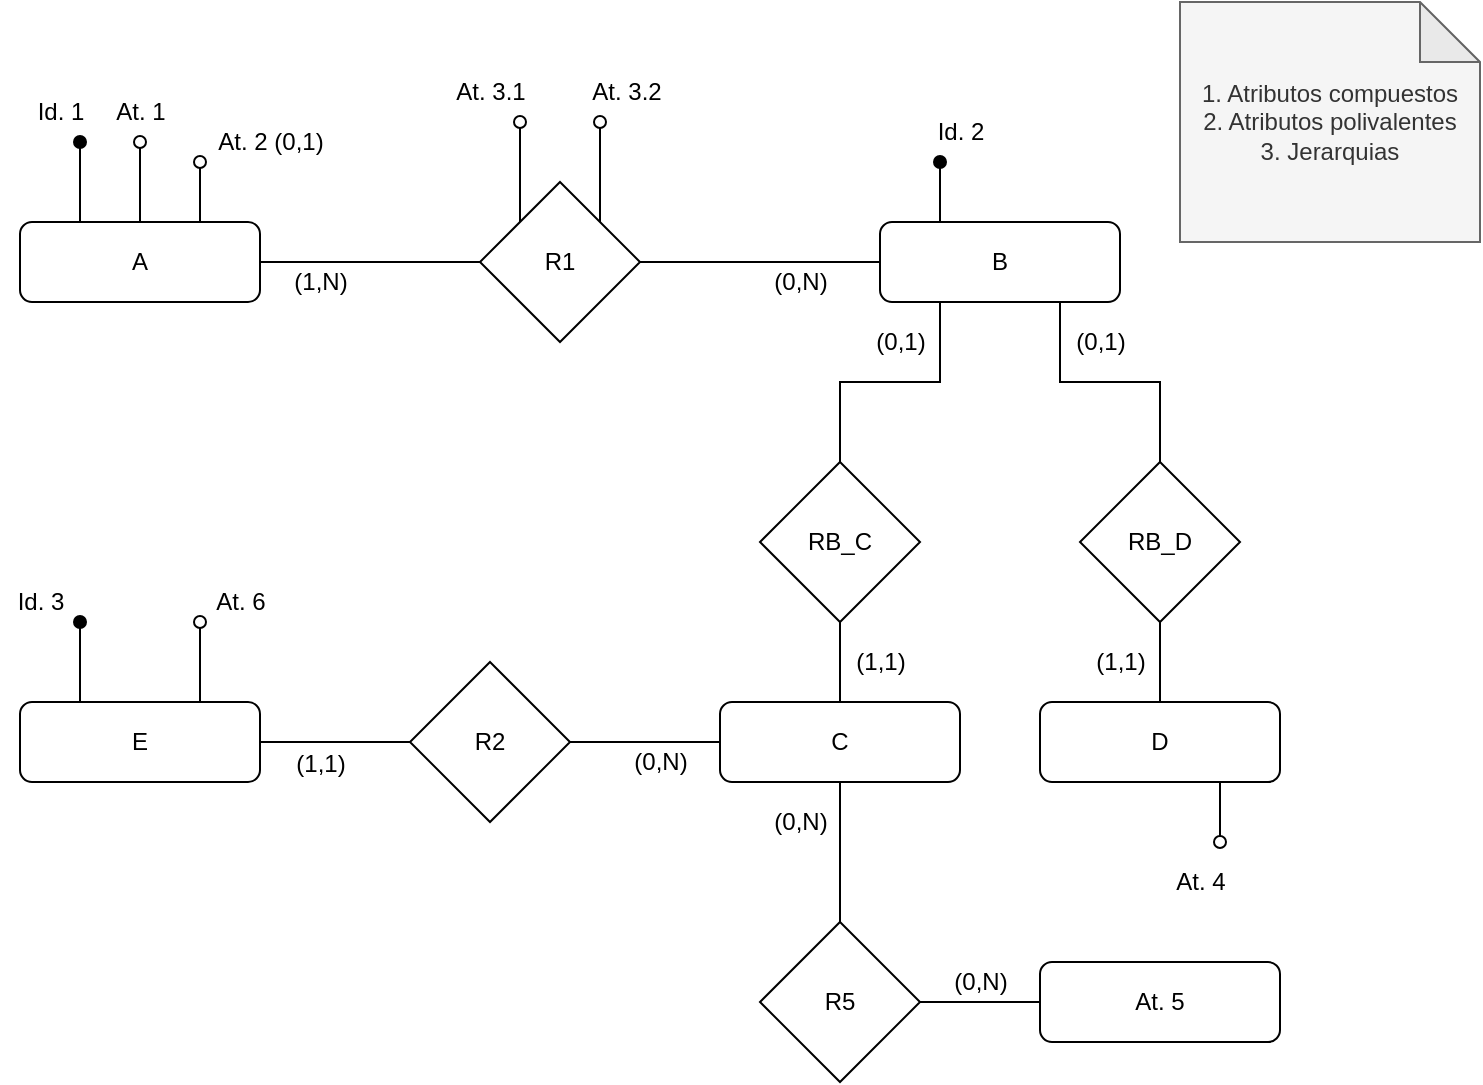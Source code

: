 <mxfile version="18.0.2" type="github">
  <diagram id="bVgxcgSzN12lAaXutD2x" name="Page-1">
    <mxGraphModel dx="868" dy="527" grid="1" gridSize="10" guides="1" tooltips="1" connect="1" arrows="1" fold="1" page="1" pageScale="1" pageWidth="827" pageHeight="1169" math="0" shadow="0">
      <root>
        <mxCell id="0" />
        <mxCell id="1" parent="0" />
        <mxCell id="70KStr6-RKdc_VIohagW-2" style="edgeStyle=orthogonalEdgeStyle;rounded=0;orthogonalLoop=1;jettySize=auto;html=1;exitX=0.25;exitY=0;exitDx=0;exitDy=0;endArrow=oval;endFill=1;" edge="1" parent="1" source="70KStr6-RKdc_VIohagW-1">
          <mxGeometry relative="1" as="geometry">
            <mxPoint x="110" y="80" as="targetPoint" />
          </mxGeometry>
        </mxCell>
        <mxCell id="70KStr6-RKdc_VIohagW-4" style="edgeStyle=orthogonalEdgeStyle;rounded=0;orthogonalLoop=1;jettySize=auto;html=1;exitX=0.5;exitY=0;exitDx=0;exitDy=0;endArrow=oval;endFill=0;" edge="1" parent="1" source="70KStr6-RKdc_VIohagW-1">
          <mxGeometry relative="1" as="geometry">
            <mxPoint x="140" y="80" as="targetPoint" />
          </mxGeometry>
        </mxCell>
        <mxCell id="70KStr6-RKdc_VIohagW-6" style="edgeStyle=orthogonalEdgeStyle;rounded=0;orthogonalLoop=1;jettySize=auto;html=1;exitX=0.75;exitY=0;exitDx=0;exitDy=0;endArrow=oval;endFill=0;" edge="1" parent="1" source="70KStr6-RKdc_VIohagW-1">
          <mxGeometry relative="1" as="geometry">
            <mxPoint x="170" y="90" as="targetPoint" />
          </mxGeometry>
        </mxCell>
        <mxCell id="70KStr6-RKdc_VIohagW-9" style="edgeStyle=orthogonalEdgeStyle;rounded=0;orthogonalLoop=1;jettySize=auto;html=1;exitX=1;exitY=0.5;exitDx=0;exitDy=0;entryX=0;entryY=0.5;entryDx=0;entryDy=0;endArrow=none;endFill=0;" edge="1" parent="1" source="70KStr6-RKdc_VIohagW-1" target="70KStr6-RKdc_VIohagW-8">
          <mxGeometry relative="1" as="geometry" />
        </mxCell>
        <mxCell id="70KStr6-RKdc_VIohagW-1" value="A" style="rounded=1;whiteSpace=wrap;html=1;" vertex="1" parent="1">
          <mxGeometry x="80" y="120" width="120" height="40" as="geometry" />
        </mxCell>
        <mxCell id="70KStr6-RKdc_VIohagW-3" value="Id. 1" style="text;html=1;align=center;verticalAlign=middle;resizable=0;points=[];autosize=1;strokeColor=none;fillColor=none;" vertex="1" parent="1">
          <mxGeometry x="80" y="55" width="40" height="20" as="geometry" />
        </mxCell>
        <mxCell id="70KStr6-RKdc_VIohagW-5" value="At. 1" style="text;html=1;align=center;verticalAlign=middle;resizable=0;points=[];autosize=1;strokeColor=none;fillColor=none;" vertex="1" parent="1">
          <mxGeometry x="120" y="55" width="40" height="20" as="geometry" />
        </mxCell>
        <mxCell id="70KStr6-RKdc_VIohagW-7" value="At. 2 (0,1)" style="text;html=1;align=center;verticalAlign=middle;resizable=0;points=[];autosize=1;strokeColor=none;fillColor=none;" vertex="1" parent="1">
          <mxGeometry x="170" y="70" width="70" height="20" as="geometry" />
        </mxCell>
        <mxCell id="70KStr6-RKdc_VIohagW-10" style="edgeStyle=orthogonalEdgeStyle;rounded=0;orthogonalLoop=1;jettySize=auto;html=1;exitX=0;exitY=0;exitDx=0;exitDy=0;endArrow=oval;endFill=0;" edge="1" parent="1" source="70KStr6-RKdc_VIohagW-8">
          <mxGeometry relative="1" as="geometry">
            <mxPoint x="330" y="70" as="targetPoint" />
          </mxGeometry>
        </mxCell>
        <mxCell id="70KStr6-RKdc_VIohagW-12" style="edgeStyle=orthogonalEdgeStyle;rounded=0;orthogonalLoop=1;jettySize=auto;html=1;exitX=1;exitY=0;exitDx=0;exitDy=0;endArrow=oval;endFill=0;" edge="1" parent="1" source="70KStr6-RKdc_VIohagW-8">
          <mxGeometry relative="1" as="geometry">
            <mxPoint x="370" y="70" as="targetPoint" />
          </mxGeometry>
        </mxCell>
        <mxCell id="70KStr6-RKdc_VIohagW-15" style="edgeStyle=orthogonalEdgeStyle;rounded=0;orthogonalLoop=1;jettySize=auto;html=1;exitX=1;exitY=0.5;exitDx=0;exitDy=0;entryX=0;entryY=0.5;entryDx=0;entryDy=0;endArrow=none;endFill=0;" edge="1" parent="1" source="70KStr6-RKdc_VIohagW-8" target="70KStr6-RKdc_VIohagW-14">
          <mxGeometry relative="1" as="geometry" />
        </mxCell>
        <mxCell id="70KStr6-RKdc_VIohagW-8" value="R1" style="rhombus;whiteSpace=wrap;html=1;" vertex="1" parent="1">
          <mxGeometry x="310" y="100" width="80" height="80" as="geometry" />
        </mxCell>
        <mxCell id="70KStr6-RKdc_VIohagW-11" value="At. 3.1" style="text;html=1;align=center;verticalAlign=middle;resizable=0;points=[];autosize=1;strokeColor=none;fillColor=none;" vertex="1" parent="1">
          <mxGeometry x="290" y="45" width="50" height="20" as="geometry" />
        </mxCell>
        <mxCell id="70KStr6-RKdc_VIohagW-13" value="At. 3.2" style="text;html=1;align=center;verticalAlign=middle;resizable=0;points=[];autosize=1;strokeColor=none;fillColor=none;" vertex="1" parent="1">
          <mxGeometry x="358" y="45" width="50" height="20" as="geometry" />
        </mxCell>
        <mxCell id="70KStr6-RKdc_VIohagW-18" style="edgeStyle=orthogonalEdgeStyle;rounded=0;orthogonalLoop=1;jettySize=auto;html=1;exitX=0.25;exitY=0;exitDx=0;exitDy=0;endArrow=oval;endFill=1;" edge="1" parent="1" source="70KStr6-RKdc_VIohagW-14">
          <mxGeometry relative="1" as="geometry">
            <mxPoint x="540" y="90" as="targetPoint" />
          </mxGeometry>
        </mxCell>
        <mxCell id="70KStr6-RKdc_VIohagW-23" style="edgeStyle=orthogonalEdgeStyle;rounded=0;orthogonalLoop=1;jettySize=auto;html=1;exitX=0.25;exitY=1;exitDx=0;exitDy=0;entryX=0.5;entryY=0;entryDx=0;entryDy=0;endArrow=none;endFill=0;" edge="1" parent="1" source="70KStr6-RKdc_VIohagW-14" target="70KStr6-RKdc_VIohagW-22">
          <mxGeometry relative="1" as="geometry" />
        </mxCell>
        <mxCell id="70KStr6-RKdc_VIohagW-26" style="edgeStyle=orthogonalEdgeStyle;rounded=0;orthogonalLoop=1;jettySize=auto;html=1;exitX=0.75;exitY=1;exitDx=0;exitDy=0;entryX=0.5;entryY=0;entryDx=0;entryDy=0;endArrow=none;endFill=0;" edge="1" parent="1" source="70KStr6-RKdc_VIohagW-14" target="70KStr6-RKdc_VIohagW-25">
          <mxGeometry relative="1" as="geometry" />
        </mxCell>
        <mxCell id="70KStr6-RKdc_VIohagW-14" value="B" style="rounded=1;whiteSpace=wrap;html=1;" vertex="1" parent="1">
          <mxGeometry x="510" y="120" width="120" height="40" as="geometry" />
        </mxCell>
        <mxCell id="70KStr6-RKdc_VIohagW-16" value="(1,N)" style="text;html=1;align=center;verticalAlign=middle;resizable=0;points=[];autosize=1;strokeColor=none;fillColor=none;" vertex="1" parent="1">
          <mxGeometry x="210" y="140" width="40" height="20" as="geometry" />
        </mxCell>
        <mxCell id="70KStr6-RKdc_VIohagW-17" value="(0,N)" style="text;html=1;align=center;verticalAlign=middle;resizable=0;points=[];autosize=1;strokeColor=none;fillColor=none;" vertex="1" parent="1">
          <mxGeometry x="450" y="140" width="40" height="20" as="geometry" />
        </mxCell>
        <mxCell id="70KStr6-RKdc_VIohagW-19" value="Id. 2" style="text;html=1;align=center;verticalAlign=middle;resizable=0;points=[];autosize=1;strokeColor=none;fillColor=none;" vertex="1" parent="1">
          <mxGeometry x="530" y="65" width="40" height="20" as="geometry" />
        </mxCell>
        <mxCell id="70KStr6-RKdc_VIohagW-33" style="edgeStyle=orthogonalEdgeStyle;rounded=0;orthogonalLoop=1;jettySize=auto;html=1;exitX=0.5;exitY=1;exitDx=0;exitDy=0;entryX=0.5;entryY=0;entryDx=0;entryDy=0;endArrow=none;endFill=0;" edge="1" parent="1" source="70KStr6-RKdc_VIohagW-20" target="70KStr6-RKdc_VIohagW-32">
          <mxGeometry relative="1" as="geometry" />
        </mxCell>
        <mxCell id="70KStr6-RKdc_VIohagW-20" value="C" style="rounded=1;whiteSpace=wrap;html=1;" vertex="1" parent="1">
          <mxGeometry x="430" y="360" width="120" height="40" as="geometry" />
        </mxCell>
        <mxCell id="70KStr6-RKdc_VIohagW-29" style="edgeStyle=orthogonalEdgeStyle;rounded=0;orthogonalLoop=1;jettySize=auto;html=1;exitX=0.75;exitY=1;exitDx=0;exitDy=0;endArrow=oval;endFill=0;" edge="1" parent="1" source="70KStr6-RKdc_VIohagW-21">
          <mxGeometry relative="1" as="geometry">
            <mxPoint x="680" y="430" as="targetPoint" />
          </mxGeometry>
        </mxCell>
        <mxCell id="70KStr6-RKdc_VIohagW-21" value="D" style="rounded=1;whiteSpace=wrap;html=1;" vertex="1" parent="1">
          <mxGeometry x="590" y="360" width="120" height="40" as="geometry" />
        </mxCell>
        <mxCell id="70KStr6-RKdc_VIohagW-24" style="edgeStyle=orthogonalEdgeStyle;rounded=0;orthogonalLoop=1;jettySize=auto;html=1;exitX=0.5;exitY=1;exitDx=0;exitDy=0;entryX=0.5;entryY=0;entryDx=0;entryDy=0;endArrow=none;endFill=0;" edge="1" parent="1" source="70KStr6-RKdc_VIohagW-22" target="70KStr6-RKdc_VIohagW-20">
          <mxGeometry relative="1" as="geometry" />
        </mxCell>
        <mxCell id="70KStr6-RKdc_VIohagW-22" value="RB_C" style="rhombus;whiteSpace=wrap;html=1;" vertex="1" parent="1">
          <mxGeometry x="450" y="240" width="80" height="80" as="geometry" />
        </mxCell>
        <mxCell id="70KStr6-RKdc_VIohagW-27" style="edgeStyle=orthogonalEdgeStyle;rounded=0;orthogonalLoop=1;jettySize=auto;html=1;exitX=0.5;exitY=1;exitDx=0;exitDy=0;entryX=0.5;entryY=0;entryDx=0;entryDy=0;endArrow=none;endFill=0;" edge="1" parent="1" source="70KStr6-RKdc_VIohagW-25" target="70KStr6-RKdc_VIohagW-21">
          <mxGeometry relative="1" as="geometry" />
        </mxCell>
        <mxCell id="70KStr6-RKdc_VIohagW-25" value="RB_D" style="rhombus;whiteSpace=wrap;html=1;" vertex="1" parent="1">
          <mxGeometry x="610" y="240" width="80" height="80" as="geometry" />
        </mxCell>
        <mxCell id="70KStr6-RKdc_VIohagW-31" value="At. 4" style="text;html=1;align=center;verticalAlign=middle;resizable=0;points=[];autosize=1;strokeColor=none;fillColor=none;" vertex="1" parent="1">
          <mxGeometry x="650" y="440" width="40" height="20" as="geometry" />
        </mxCell>
        <mxCell id="70KStr6-RKdc_VIohagW-35" style="edgeStyle=orthogonalEdgeStyle;rounded=0;orthogonalLoop=1;jettySize=auto;html=1;exitX=1;exitY=0.5;exitDx=0;exitDy=0;entryX=0;entryY=0.5;entryDx=0;entryDy=0;endArrow=none;endFill=0;" edge="1" parent="1" source="70KStr6-RKdc_VIohagW-32" target="70KStr6-RKdc_VIohagW-34">
          <mxGeometry relative="1" as="geometry" />
        </mxCell>
        <mxCell id="70KStr6-RKdc_VIohagW-32" value="R5" style="rhombus;whiteSpace=wrap;html=1;" vertex="1" parent="1">
          <mxGeometry x="450" y="470" width="80" height="80" as="geometry" />
        </mxCell>
        <mxCell id="70KStr6-RKdc_VIohagW-34" value="At. 5" style="rounded=1;whiteSpace=wrap;html=1;" vertex="1" parent="1">
          <mxGeometry x="590" y="490" width="120" height="40" as="geometry" />
        </mxCell>
        <mxCell id="70KStr6-RKdc_VIohagW-36" value="(0,N)" style="text;html=1;align=center;verticalAlign=middle;resizable=0;points=[];autosize=1;strokeColor=none;fillColor=none;" vertex="1" parent="1">
          <mxGeometry x="450" y="410" width="40" height="20" as="geometry" />
        </mxCell>
        <mxCell id="70KStr6-RKdc_VIohagW-38" value="(0,N)" style="text;html=1;align=center;verticalAlign=middle;resizable=0;points=[];autosize=1;strokeColor=none;fillColor=none;" vertex="1" parent="1">
          <mxGeometry x="540" y="490" width="40" height="20" as="geometry" />
        </mxCell>
        <mxCell id="70KStr6-RKdc_VIohagW-40" style="edgeStyle=orthogonalEdgeStyle;rounded=0;orthogonalLoop=1;jettySize=auto;html=1;exitX=1;exitY=0.5;exitDx=0;exitDy=0;entryX=0;entryY=0.5;entryDx=0;entryDy=0;endArrow=none;endFill=0;" edge="1" parent="1" source="70KStr6-RKdc_VIohagW-39" target="70KStr6-RKdc_VIohagW-20">
          <mxGeometry relative="1" as="geometry" />
        </mxCell>
        <mxCell id="70KStr6-RKdc_VIohagW-39" value="R2" style="rhombus;whiteSpace=wrap;html=1;" vertex="1" parent="1">
          <mxGeometry x="275" y="340" width="80" height="80" as="geometry" />
        </mxCell>
        <mxCell id="70KStr6-RKdc_VIohagW-41" value="(0,N)" style="text;html=1;align=center;verticalAlign=middle;resizable=0;points=[];autosize=1;strokeColor=none;fillColor=none;" vertex="1" parent="1">
          <mxGeometry x="380" y="380" width="40" height="20" as="geometry" />
        </mxCell>
        <mxCell id="70KStr6-RKdc_VIohagW-43" style="edgeStyle=orthogonalEdgeStyle;rounded=0;orthogonalLoop=1;jettySize=auto;html=1;exitX=1;exitY=0.5;exitDx=0;exitDy=0;entryX=0;entryY=0.5;entryDx=0;entryDy=0;endArrow=none;endFill=0;" edge="1" parent="1" source="70KStr6-RKdc_VIohagW-42" target="70KStr6-RKdc_VIohagW-39">
          <mxGeometry relative="1" as="geometry" />
        </mxCell>
        <mxCell id="70KStr6-RKdc_VIohagW-45" style="edgeStyle=orthogonalEdgeStyle;rounded=0;orthogonalLoop=1;jettySize=auto;html=1;exitX=0.25;exitY=0;exitDx=0;exitDy=0;endArrow=oval;endFill=1;" edge="1" parent="1" source="70KStr6-RKdc_VIohagW-42">
          <mxGeometry relative="1" as="geometry">
            <mxPoint x="110" y="320" as="targetPoint" />
          </mxGeometry>
        </mxCell>
        <mxCell id="70KStr6-RKdc_VIohagW-47" style="edgeStyle=orthogonalEdgeStyle;rounded=0;orthogonalLoop=1;jettySize=auto;html=1;exitX=0.75;exitY=0;exitDx=0;exitDy=0;endArrow=oval;endFill=0;" edge="1" parent="1" source="70KStr6-RKdc_VIohagW-42">
          <mxGeometry relative="1" as="geometry">
            <mxPoint x="170" y="320" as="targetPoint" />
          </mxGeometry>
        </mxCell>
        <mxCell id="70KStr6-RKdc_VIohagW-42" value="E" style="rounded=1;whiteSpace=wrap;html=1;" vertex="1" parent="1">
          <mxGeometry x="80" y="360" width="120" height="40" as="geometry" />
        </mxCell>
        <mxCell id="70KStr6-RKdc_VIohagW-44" value="(1,1)" style="text;html=1;align=center;verticalAlign=middle;resizable=0;points=[];autosize=1;strokeColor=none;fillColor=none;" vertex="1" parent="1">
          <mxGeometry x="210" y="381" width="40" height="20" as="geometry" />
        </mxCell>
        <mxCell id="70KStr6-RKdc_VIohagW-46" value="Id. 3" style="text;html=1;align=center;verticalAlign=middle;resizable=0;points=[];autosize=1;strokeColor=none;fillColor=none;" vertex="1" parent="1">
          <mxGeometry x="70" y="300" width="40" height="20" as="geometry" />
        </mxCell>
        <mxCell id="70KStr6-RKdc_VIohagW-48" value="At. 6" style="text;html=1;align=center;verticalAlign=middle;resizable=0;points=[];autosize=1;strokeColor=none;fillColor=none;" vertex="1" parent="1">
          <mxGeometry x="170" y="300" width="40" height="20" as="geometry" />
        </mxCell>
        <mxCell id="70KStr6-RKdc_VIohagW-50" value="1. Atributos compuestos&lt;br&gt;2. Atributos polivalentes&lt;br&gt;3. Jerarquias" style="shape=note;whiteSpace=wrap;html=1;backgroundOutline=1;darkOpacity=0.05;align=center;verticalAlign=middle;fillColor=#f5f5f5;strokeColor=#666666;fontColor=#333333;" vertex="1" parent="1">
          <mxGeometry x="660" y="10" width="150" height="120" as="geometry" />
        </mxCell>
        <mxCell id="70KStr6-RKdc_VIohagW-51" value="(0,1)" style="text;html=1;align=center;verticalAlign=middle;resizable=0;points=[];autosize=1;strokeColor=none;fillColor=none;" vertex="1" parent="1">
          <mxGeometry x="500" y="170" width="40" height="20" as="geometry" />
        </mxCell>
        <mxCell id="70KStr6-RKdc_VIohagW-52" value="(0,1)" style="text;html=1;align=center;verticalAlign=middle;resizable=0;points=[];autosize=1;strokeColor=none;fillColor=none;" vertex="1" parent="1">
          <mxGeometry x="600" y="170" width="40" height="20" as="geometry" />
        </mxCell>
        <mxCell id="70KStr6-RKdc_VIohagW-53" value="(1,1)" style="text;html=1;align=center;verticalAlign=middle;resizable=0;points=[];autosize=1;strokeColor=none;fillColor=none;" vertex="1" parent="1">
          <mxGeometry x="490" y="330" width="40" height="20" as="geometry" />
        </mxCell>
        <mxCell id="70KStr6-RKdc_VIohagW-54" value="(1,1)" style="text;html=1;align=center;verticalAlign=middle;resizable=0;points=[];autosize=1;strokeColor=none;fillColor=none;" vertex="1" parent="1">
          <mxGeometry x="610" y="330" width="40" height="20" as="geometry" />
        </mxCell>
      </root>
    </mxGraphModel>
  </diagram>
</mxfile>
